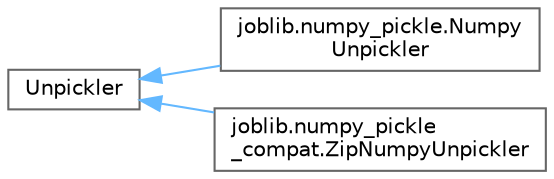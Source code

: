 digraph "Graphical Class Hierarchy"
{
 // LATEX_PDF_SIZE
  bgcolor="transparent";
  edge [fontname=Helvetica,fontsize=10,labelfontname=Helvetica,labelfontsize=10];
  node [fontname=Helvetica,fontsize=10,shape=box,height=0.2,width=0.4];
  rankdir="LR";
  Node0 [id="Node000000",label="Unpickler",height=0.2,width=0.4,color="grey40", fillcolor="white", style="filled",URL="$dc/dbb/classUnpickler.html",tooltip=" "];
  Node0 -> Node1 [id="edge5836_Node000000_Node000001",dir="back",color="steelblue1",style="solid",tooltip=" "];
  Node1 [id="Node000001",label="joblib.numpy_pickle.Numpy\lUnpickler",height=0.2,width=0.4,color="grey40", fillcolor="white", style="filled",URL="$d2/d71/classjoblib_1_1numpy__pickle_1_1NumpyUnpickler.html",tooltip=" "];
  Node0 -> Node2 [id="edge5837_Node000000_Node000002",dir="back",color="steelblue1",style="solid",tooltip=" "];
  Node2 [id="Node000002",label="joblib.numpy_pickle\l_compat.ZipNumpyUnpickler",height=0.2,width=0.4,color="grey40", fillcolor="white", style="filled",URL="$d5/dc8/classjoblib_1_1numpy__pickle__compat_1_1ZipNumpyUnpickler.html",tooltip=" "];
}
